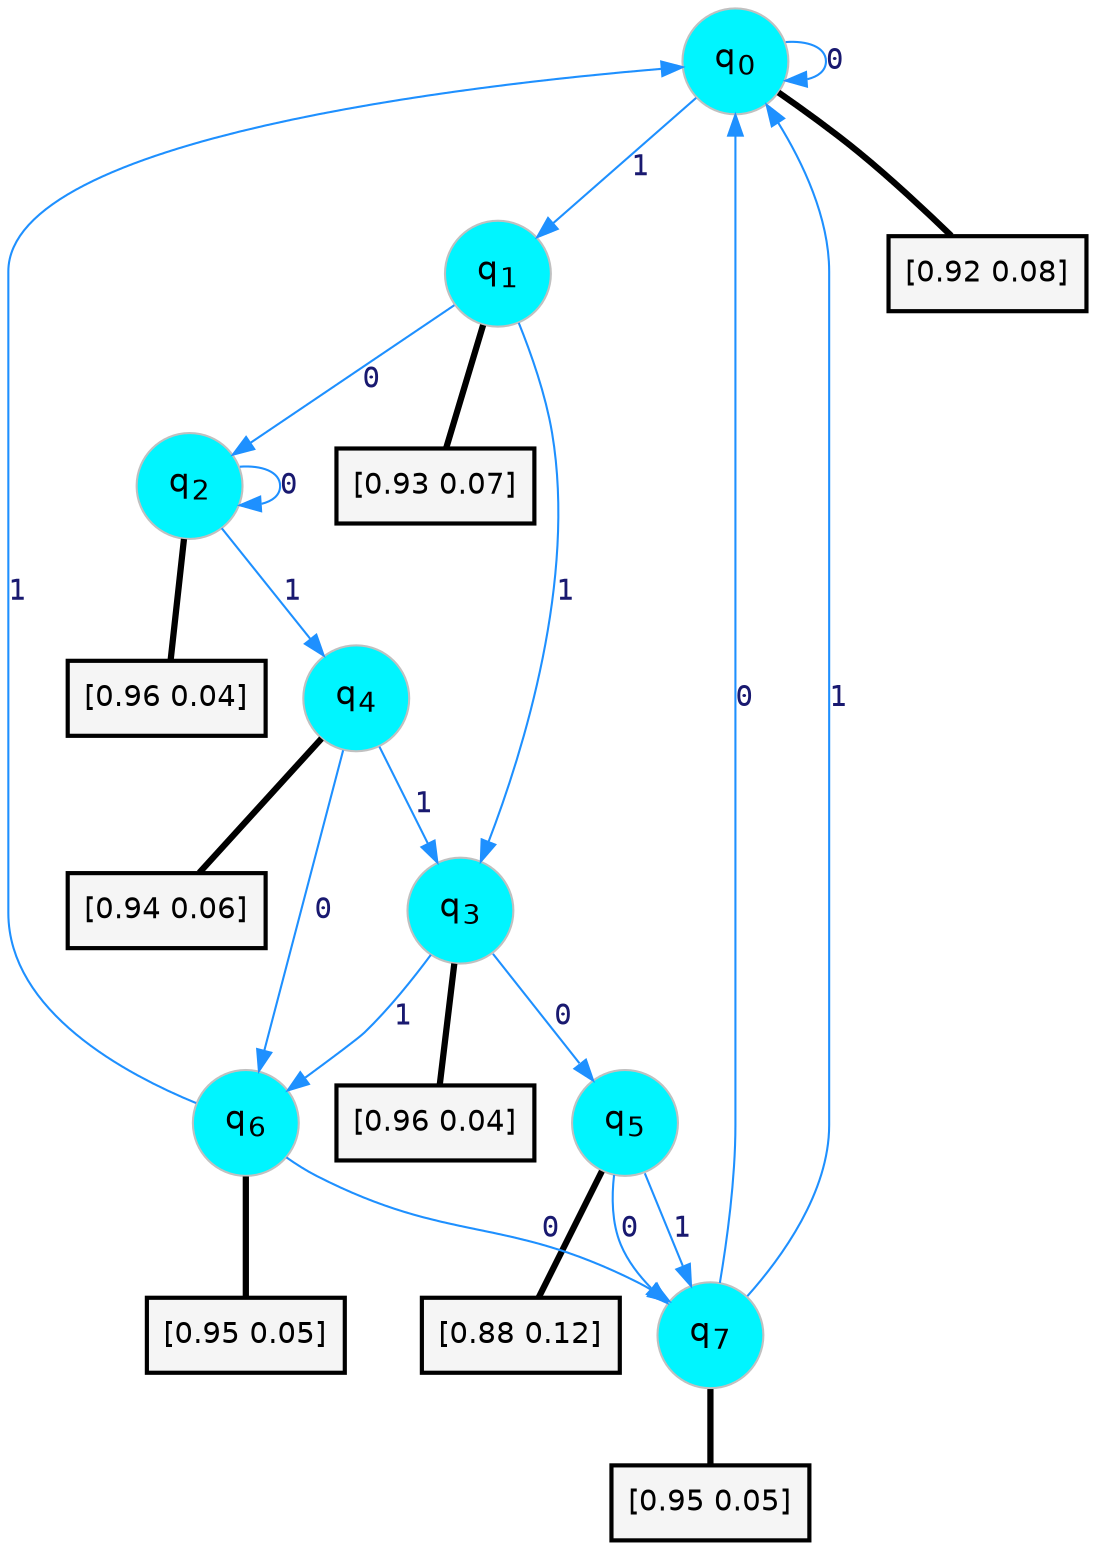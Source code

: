 digraph G {
graph [
bgcolor=transparent, dpi=300, rankdir=TD, size="40,25"];
node [
color=gray, fillcolor=turquoise1, fontcolor=black, fontname=Helvetica, fontsize=16, fontweight=bold, shape=circle, style=filled];
edge [
arrowsize=1, color=dodgerblue1, fontcolor=midnightblue, fontname=courier, fontweight=bold, penwidth=1, style=solid, weight=20];
0[label=<q<SUB>0</SUB>>];
1[label=<q<SUB>1</SUB>>];
2[label=<q<SUB>2</SUB>>];
3[label=<q<SUB>3</SUB>>];
4[label=<q<SUB>4</SUB>>];
5[label=<q<SUB>5</SUB>>];
6[label=<q<SUB>6</SUB>>];
7[label=<q<SUB>7</SUB>>];
8[label="[0.92 0.08]", shape=box,fontcolor=black, fontname=Helvetica, fontsize=14, penwidth=2, fillcolor=whitesmoke,color=black];
9[label="[0.93 0.07]", shape=box,fontcolor=black, fontname=Helvetica, fontsize=14, penwidth=2, fillcolor=whitesmoke,color=black];
10[label="[0.96 0.04]", shape=box,fontcolor=black, fontname=Helvetica, fontsize=14, penwidth=2, fillcolor=whitesmoke,color=black];
11[label="[0.96 0.04]", shape=box,fontcolor=black, fontname=Helvetica, fontsize=14, penwidth=2, fillcolor=whitesmoke,color=black];
12[label="[0.94 0.06]", shape=box,fontcolor=black, fontname=Helvetica, fontsize=14, penwidth=2, fillcolor=whitesmoke,color=black];
13[label="[0.88 0.12]", shape=box,fontcolor=black, fontname=Helvetica, fontsize=14, penwidth=2, fillcolor=whitesmoke,color=black];
14[label="[0.95 0.05]", shape=box,fontcolor=black, fontname=Helvetica, fontsize=14, penwidth=2, fillcolor=whitesmoke,color=black];
15[label="[0.95 0.05]", shape=box,fontcolor=black, fontname=Helvetica, fontsize=14, penwidth=2, fillcolor=whitesmoke,color=black];
0->0 [label=0];
0->1 [label=1];
0->8 [arrowhead=none, penwidth=3,color=black];
1->2 [label=0];
1->3 [label=1];
1->9 [arrowhead=none, penwidth=3,color=black];
2->2 [label=0];
2->4 [label=1];
2->10 [arrowhead=none, penwidth=3,color=black];
3->5 [label=0];
3->6 [label=1];
3->11 [arrowhead=none, penwidth=3,color=black];
4->6 [label=0];
4->3 [label=1];
4->12 [arrowhead=none, penwidth=3,color=black];
5->7 [label=0];
5->7 [label=1];
5->13 [arrowhead=none, penwidth=3,color=black];
6->7 [label=0];
6->0 [label=1];
6->14 [arrowhead=none, penwidth=3,color=black];
7->0 [label=0];
7->0 [label=1];
7->15 [arrowhead=none, penwidth=3,color=black];
}
